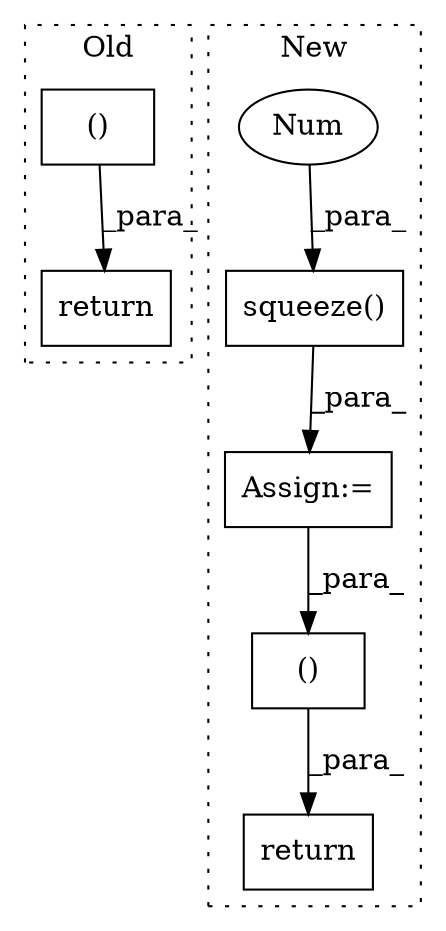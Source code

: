 digraph G {
subgraph cluster0 {
1 [label="()" a="54" s="2700" l="22" shape="box"];
5 [label="return" a="93" s="2682" l="7" shape="box"];
label = "Old";
style="dotted";
}
subgraph cluster1 {
2 [label="squeeze()" a="75" s="2694,2715" l="20,1" shape="box"];
3 [label="Num" a="76" s="2714" l="1" shape="ellipse"];
4 [label="Assign:=" a="68" s="2691" l="3" shape="box"];
6 [label="()" a="54" s="2744" l="24" shape="box"];
7 [label="return" a="93" s="2726" l="7" shape="box"];
label = "New";
style="dotted";
}
1 -> 5 [label="_para_"];
2 -> 4 [label="_para_"];
3 -> 2 [label="_para_"];
4 -> 6 [label="_para_"];
6 -> 7 [label="_para_"];
}